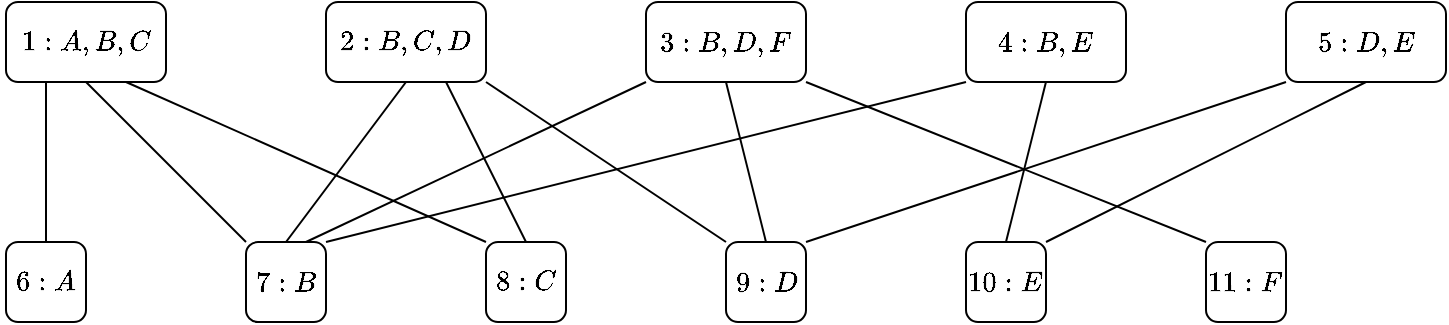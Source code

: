 <mxfile version="13.7.3" type="device"><diagram id="zTTTaE3IsM1tdjsDhaO0" name="Page-1"><mxGraphModel dx="1102" dy="552" grid="1" gridSize="10" guides="1" tooltips="1" connect="1" arrows="1" fold="1" page="1" pageScale="1" pageWidth="850" pageHeight="1100" math="1" shadow="0"><root><mxCell id="0"/><mxCell id="1" parent="0"/><mxCell id="n0GMKkERAhJPPxMEW0c0-30" value="$$1:A,B,C$$" style="rounded=1;whiteSpace=wrap;html=1;" parent="1" vertex="1"><mxGeometry x="80" y="160" width="80" height="40" as="geometry"/></mxCell><mxCell id="n0GMKkERAhJPPxMEW0c0-31" value="$$2:B,C,D$$" style="rounded=1;whiteSpace=wrap;html=1;" parent="1" vertex="1"><mxGeometry x="240" y="160" width="80" height="40" as="geometry"/></mxCell><mxCell id="n0GMKkERAhJPPxMEW0c0-32" value="$$4:B,E$$" style="rounded=1;whiteSpace=wrap;html=1;" parent="1" vertex="1"><mxGeometry x="560" y="160" width="80" height="40" as="geometry"/></mxCell><mxCell id="n0GMKkERAhJPPxMEW0c0-33" value="$$5:D,E$$" style="rounded=1;whiteSpace=wrap;html=1;" parent="1" vertex="1"><mxGeometry x="720" y="160" width="80" height="40" as="geometry"/></mxCell><mxCell id="n0GMKkERAhJPPxMEW0c0-34" value="$$3:B,D,F$$" style="rounded=1;whiteSpace=wrap;html=1;" parent="1" vertex="1"><mxGeometry x="400" y="160" width="80" height="40" as="geometry"/></mxCell><mxCell id="_FEZ5DCk4E84Bp8Y2qSA-3" value="$$6:A$$" style="rounded=1;whiteSpace=wrap;html=1;" vertex="1" parent="1"><mxGeometry x="80" y="280" width="40" height="40" as="geometry"/></mxCell><mxCell id="_FEZ5DCk4E84Bp8Y2qSA-4" value="$$7:B$$" style="rounded=1;whiteSpace=wrap;html=1;" vertex="1" parent="1"><mxGeometry x="200" y="280" width="40" height="40" as="geometry"/></mxCell><mxCell id="_FEZ5DCk4E84Bp8Y2qSA-5" value="$$8:C$$" style="rounded=1;whiteSpace=wrap;html=1;" vertex="1" parent="1"><mxGeometry x="320" y="280" width="40" height="40" as="geometry"/></mxCell><mxCell id="_FEZ5DCk4E84Bp8Y2qSA-6" value="$$9:D$$" style="rounded=1;whiteSpace=wrap;html=1;" vertex="1" parent="1"><mxGeometry x="440" y="280" width="40" height="40" as="geometry"/></mxCell><mxCell id="_FEZ5DCk4E84Bp8Y2qSA-7" value="$$10:E$$" style="rounded=1;whiteSpace=wrap;html=1;" vertex="1" parent="1"><mxGeometry x="560" y="280" width="40" height="40" as="geometry"/></mxCell><mxCell id="_FEZ5DCk4E84Bp8Y2qSA-8" value="$$11:F$$" style="rounded=1;whiteSpace=wrap;html=1;" vertex="1" parent="1"><mxGeometry x="680" y="280" width="40" height="40" as="geometry"/></mxCell><mxCell id="_FEZ5DCk4E84Bp8Y2qSA-9" value="" style="endArrow=none;html=1;exitX=0.25;exitY=1;exitDx=0;exitDy=0;entryX=0.5;entryY=0;entryDx=0;entryDy=0;" edge="1" parent="1" source="n0GMKkERAhJPPxMEW0c0-30" target="_FEZ5DCk4E84Bp8Y2qSA-3"><mxGeometry width="50" height="50" relative="1" as="geometry"><mxPoint x="400" y="310" as="sourcePoint"/><mxPoint x="450" y="260" as="targetPoint"/></mxGeometry></mxCell><mxCell id="_FEZ5DCk4E84Bp8Y2qSA-10" value="" style="endArrow=none;html=1;exitX=0.5;exitY=1;exitDx=0;exitDy=0;entryX=0;entryY=0;entryDx=0;entryDy=0;" edge="1" parent="1" source="n0GMKkERAhJPPxMEW0c0-30" target="_FEZ5DCk4E84Bp8Y2qSA-4"><mxGeometry width="50" height="50" relative="1" as="geometry"><mxPoint x="400" y="310" as="sourcePoint"/><mxPoint x="450" y="260" as="targetPoint"/></mxGeometry></mxCell><mxCell id="_FEZ5DCk4E84Bp8Y2qSA-11" value="" style="endArrow=none;html=1;exitX=0.75;exitY=1;exitDx=0;exitDy=0;entryX=0;entryY=0;entryDx=0;entryDy=0;" edge="1" parent="1" source="n0GMKkERAhJPPxMEW0c0-30" target="_FEZ5DCk4E84Bp8Y2qSA-5"><mxGeometry width="50" height="50" relative="1" as="geometry"><mxPoint x="400" y="310" as="sourcePoint"/><mxPoint x="450" y="260" as="targetPoint"/></mxGeometry></mxCell><mxCell id="_FEZ5DCk4E84Bp8Y2qSA-12" value="" style="endArrow=none;html=1;exitX=0.5;exitY=0;exitDx=0;exitDy=0;entryX=0.5;entryY=1;entryDx=0;entryDy=0;" edge="1" parent="1" source="_FEZ5DCk4E84Bp8Y2qSA-4" target="n0GMKkERAhJPPxMEW0c0-31"><mxGeometry width="50" height="50" relative="1" as="geometry"><mxPoint x="400" y="310" as="sourcePoint"/><mxPoint x="450" y="260" as="targetPoint"/></mxGeometry></mxCell><mxCell id="_FEZ5DCk4E84Bp8Y2qSA-13" value="" style="endArrow=none;html=1;exitX=0.75;exitY=1;exitDx=0;exitDy=0;entryX=0.5;entryY=0;entryDx=0;entryDy=0;" edge="1" parent="1" source="n0GMKkERAhJPPxMEW0c0-31" target="_FEZ5DCk4E84Bp8Y2qSA-5"><mxGeometry width="50" height="50" relative="1" as="geometry"><mxPoint x="400" y="310" as="sourcePoint"/><mxPoint x="450" y="260" as="targetPoint"/></mxGeometry></mxCell><mxCell id="_FEZ5DCk4E84Bp8Y2qSA-14" value="" style="endArrow=none;html=1;exitX=1;exitY=1;exitDx=0;exitDy=0;entryX=0;entryY=0;entryDx=0;entryDy=0;" edge="1" parent="1" source="n0GMKkERAhJPPxMEW0c0-31" target="_FEZ5DCk4E84Bp8Y2qSA-6"><mxGeometry width="50" height="50" relative="1" as="geometry"><mxPoint x="400" y="310" as="sourcePoint"/><mxPoint x="450" y="260" as="targetPoint"/></mxGeometry></mxCell><mxCell id="_FEZ5DCk4E84Bp8Y2qSA-15" value="" style="endArrow=none;html=1;exitX=0.75;exitY=0;exitDx=0;exitDy=0;entryX=0;entryY=1;entryDx=0;entryDy=0;" edge="1" parent="1" source="_FEZ5DCk4E84Bp8Y2qSA-4" target="n0GMKkERAhJPPxMEW0c0-34"><mxGeometry width="50" height="50" relative="1" as="geometry"><mxPoint x="400" y="310" as="sourcePoint"/><mxPoint x="450" y="260" as="targetPoint"/></mxGeometry></mxCell><mxCell id="_FEZ5DCk4E84Bp8Y2qSA-16" value="" style="endArrow=none;html=1;exitX=1;exitY=0;exitDx=0;exitDy=0;entryX=0;entryY=1;entryDx=0;entryDy=0;" edge="1" parent="1" source="_FEZ5DCk4E84Bp8Y2qSA-4" target="n0GMKkERAhJPPxMEW0c0-32"><mxGeometry width="50" height="50" relative="1" as="geometry"><mxPoint x="400" y="310" as="sourcePoint"/><mxPoint x="450" y="260" as="targetPoint"/></mxGeometry></mxCell><mxCell id="_FEZ5DCk4E84Bp8Y2qSA-17" value="" style="endArrow=none;html=1;exitX=0.5;exitY=1;exitDx=0;exitDy=0;entryX=0.5;entryY=0;entryDx=0;entryDy=0;" edge="1" parent="1" source="n0GMKkERAhJPPxMEW0c0-34" target="_FEZ5DCk4E84Bp8Y2qSA-6"><mxGeometry width="50" height="50" relative="1" as="geometry"><mxPoint x="400" y="310" as="sourcePoint"/><mxPoint x="450" y="260" as="targetPoint"/></mxGeometry></mxCell><mxCell id="_FEZ5DCk4E84Bp8Y2qSA-18" value="" style="endArrow=none;html=1;exitX=0;exitY=0;exitDx=0;exitDy=0;entryX=1;entryY=1;entryDx=0;entryDy=0;" edge="1" parent="1" source="_FEZ5DCk4E84Bp8Y2qSA-8" target="n0GMKkERAhJPPxMEW0c0-34"><mxGeometry width="50" height="50" relative="1" as="geometry"><mxPoint x="400" y="310" as="sourcePoint"/><mxPoint x="450" y="260" as="targetPoint"/></mxGeometry></mxCell><mxCell id="_FEZ5DCk4E84Bp8Y2qSA-19" value="" style="endArrow=none;html=1;entryX=0.5;entryY=1;entryDx=0;entryDy=0;exitX=0.5;exitY=0;exitDx=0;exitDy=0;" edge="1" parent="1" source="_FEZ5DCk4E84Bp8Y2qSA-7" target="n0GMKkERAhJPPxMEW0c0-32"><mxGeometry width="50" height="50" relative="1" as="geometry"><mxPoint x="400" y="310" as="sourcePoint"/><mxPoint x="450" y="260" as="targetPoint"/></mxGeometry></mxCell><mxCell id="_FEZ5DCk4E84Bp8Y2qSA-20" value="" style="endArrow=none;html=1;exitX=0;exitY=1;exitDx=0;exitDy=0;entryX=1;entryY=0;entryDx=0;entryDy=0;" edge="1" parent="1" source="n0GMKkERAhJPPxMEW0c0-33" target="_FEZ5DCk4E84Bp8Y2qSA-6"><mxGeometry width="50" height="50" relative="1" as="geometry"><mxPoint x="400" y="310" as="sourcePoint"/><mxPoint x="450" y="260" as="targetPoint"/></mxGeometry></mxCell><mxCell id="_FEZ5DCk4E84Bp8Y2qSA-21" value="" style="endArrow=none;html=1;exitX=0.5;exitY=1;exitDx=0;exitDy=0;entryX=1;entryY=0;entryDx=0;entryDy=0;" edge="1" parent="1" source="n0GMKkERAhJPPxMEW0c0-33" target="_FEZ5DCk4E84Bp8Y2qSA-7"><mxGeometry width="50" height="50" relative="1" as="geometry"><mxPoint x="400" y="310" as="sourcePoint"/><mxPoint x="450" y="260" as="targetPoint"/></mxGeometry></mxCell></root></mxGraphModel></diagram></mxfile>